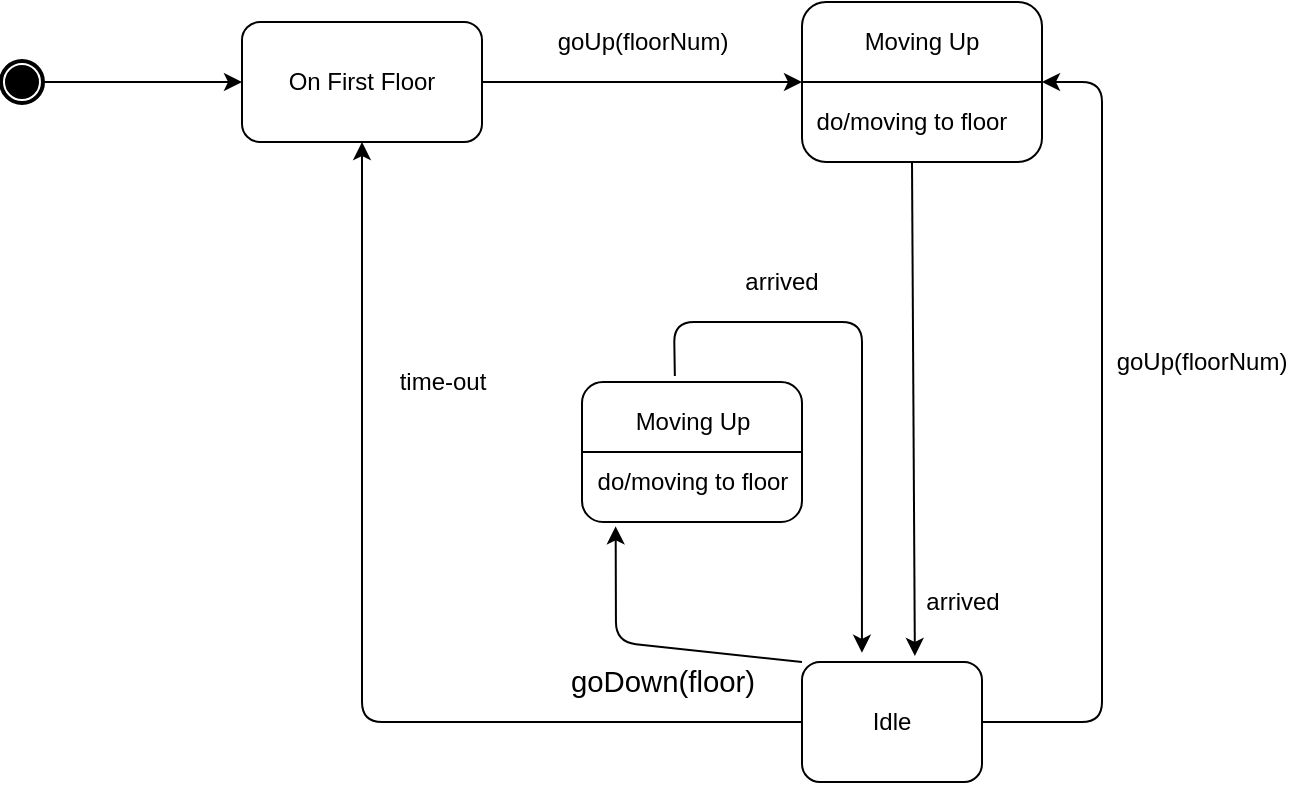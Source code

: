 <mxfile version="13.7.9" type="github"><diagram id="pIgV8y3nPW2aCSif6QQh" name="Page-1"><mxGraphModel dx="1038" dy="580" grid="1" gridSize="10" guides="1" tooltips="1" connect="1" arrows="1" fold="1" page="1" pageScale="1" pageWidth="827" pageHeight="1169" math="0" shadow="0"><root><mxCell id="0"/><mxCell id="1" parent="0"/><mxCell id="EX33DWWane1gFO224hKQ-1" value="" style="shape=mxgraph.bpmn.shape;html=1;verticalLabelPosition=bottom;labelBackgroundColor=#ffffff;verticalAlign=top;align=center;perimeter=ellipsePerimeter;outlineConnect=0;outline=end;symbol=terminate;" vertex="1" parent="1"><mxGeometry x="20" y="130" width="20" height="20" as="geometry"/></mxCell><mxCell id="EX33DWWane1gFO224hKQ-2" value="" style="endArrow=classic;html=1;exitX=1;exitY=0.5;exitDx=0;exitDy=0;" edge="1" parent="1" source="EX33DWWane1gFO224hKQ-1"><mxGeometry width="50" height="50" relative="1" as="geometry"><mxPoint x="390" y="350" as="sourcePoint"/><mxPoint x="140" y="140" as="targetPoint"/><Array as="points"/></mxGeometry></mxCell><mxCell id="EX33DWWane1gFO224hKQ-3" value="On First Floor" style="rounded=1;whiteSpace=wrap;html=1;" vertex="1" parent="1"><mxGeometry x="140" y="110" width="120" height="60" as="geometry"/></mxCell><mxCell id="EX33DWWane1gFO224hKQ-4" value="" style="endArrow=classic;html=1;exitX=1;exitY=0.5;exitDx=0;exitDy=0;" edge="1" parent="1" source="EX33DWWane1gFO224hKQ-3"><mxGeometry width="50" height="50" relative="1" as="geometry"><mxPoint x="350" y="190" as="sourcePoint"/><mxPoint x="420" y="140" as="targetPoint"/></mxGeometry></mxCell><mxCell id="EX33DWWane1gFO224hKQ-5" value="goUp(floorNum)" style="text;html=1;align=center;verticalAlign=middle;resizable=0;points=[];autosize=1;" vertex="1" parent="1"><mxGeometry x="290" y="110" width="100" height="20" as="geometry"/></mxCell><mxCell id="EX33DWWane1gFO224hKQ-6" value="" style="rounded=1;whiteSpace=wrap;html=1;" vertex="1" parent="1"><mxGeometry x="420" y="100" width="120" height="80" as="geometry"/></mxCell><mxCell id="EX33DWWane1gFO224hKQ-7" value="" style="endArrow=none;html=1;exitX=0;exitY=0.5;exitDx=0;exitDy=0;entryX=1;entryY=0.5;entryDx=0;entryDy=0;" edge="1" parent="1" source="EX33DWWane1gFO224hKQ-6" target="EX33DWWane1gFO224hKQ-6"><mxGeometry width="50" height="50" relative="1" as="geometry"><mxPoint x="390" y="350" as="sourcePoint"/><mxPoint x="440" y="300" as="targetPoint"/></mxGeometry></mxCell><mxCell id="EX33DWWane1gFO224hKQ-8" value="Moving Up" style="text;html=1;strokeColor=none;fillColor=none;align=center;verticalAlign=middle;whiteSpace=wrap;rounded=0;" vertex="1" parent="1"><mxGeometry x="450" y="110" width="60" height="20" as="geometry"/></mxCell><mxCell id="EX33DWWane1gFO224hKQ-9" value="do/moving to floor" style="text;html=1;strokeColor=none;fillColor=none;align=center;verticalAlign=middle;whiteSpace=wrap;rounded=0;" vertex="1" parent="1"><mxGeometry x="420" y="140" width="110" height="40" as="geometry"/></mxCell><mxCell id="EX33DWWane1gFO224hKQ-12" value="Idle" style="rounded=1;whiteSpace=wrap;html=1;" vertex="1" parent="1"><mxGeometry x="420" y="430" width="90" height="60" as="geometry"/></mxCell><mxCell id="EX33DWWane1gFO224hKQ-13" value="" style="endArrow=classic;html=1;exitX=0.5;exitY=1;exitDx=0;exitDy=0;entryX=0.627;entryY=-0.05;entryDx=0;entryDy=0;entryPerimeter=0;" edge="1" parent="1" source="EX33DWWane1gFO224hKQ-9" target="EX33DWWane1gFO224hKQ-12"><mxGeometry width="50" height="50" relative="1" as="geometry"><mxPoint x="460" y="300" as="sourcePoint"/><mxPoint x="510" y="250" as="targetPoint"/></mxGeometry></mxCell><mxCell id="EX33DWWane1gFO224hKQ-14" value="arrived" style="text;html=1;align=center;verticalAlign=middle;resizable=0;points=[];autosize=1;" vertex="1" parent="1"><mxGeometry x="475" y="390" width="50" height="20" as="geometry"/></mxCell><mxCell id="EX33DWWane1gFO224hKQ-15" value="" style="endArrow=classic;html=1;exitX=0;exitY=0.5;exitDx=0;exitDy=0;entryX=0.5;entryY=1;entryDx=0;entryDy=0;" edge="1" parent="1" source="EX33DWWane1gFO224hKQ-12" target="EX33DWWane1gFO224hKQ-3"><mxGeometry width="50" height="50" relative="1" as="geometry"><mxPoint x="290" y="490" as="sourcePoint"/><mxPoint x="200" y="324" as="targetPoint"/><Array as="points"><mxPoint x="200" y="460"/></Array></mxGeometry></mxCell><mxCell id="EX33DWWane1gFO224hKQ-17" value="&lt;span style=&quot;font-size: 11.0pt ; line-height: 107% ; font-family: &amp;#34;calibri&amp;#34; , sans-serif&quot;&gt;goDown(floor)&lt;/span&gt;" style="text;html=1;align=center;verticalAlign=middle;resizable=0;points=[];autosize=1;" vertex="1" parent="1"><mxGeometry x="300" y="430" width="100" height="20" as="geometry"/></mxCell><mxCell id="EX33DWWane1gFO224hKQ-18" value="time-out" style="text;html=1;align=center;verticalAlign=middle;resizable=0;points=[];autosize=1;" vertex="1" parent="1"><mxGeometry x="210" y="280" width="60" height="20" as="geometry"/></mxCell><mxCell id="EX33DWWane1gFO224hKQ-19" value="" style="rounded=1;whiteSpace=wrap;html=1;" vertex="1" parent="1"><mxGeometry x="310" y="290" width="110" height="70" as="geometry"/></mxCell><mxCell id="EX33DWWane1gFO224hKQ-20" value="" style="endArrow=none;html=1;exitX=0;exitY=0.5;exitDx=0;exitDy=0;entryX=1;entryY=0.5;entryDx=0;entryDy=0;" edge="1" parent="1" source="EX33DWWane1gFO224hKQ-19" target="EX33DWWane1gFO224hKQ-19"><mxGeometry width="50" height="50" relative="1" as="geometry"><mxPoint x="390" y="330" as="sourcePoint"/><mxPoint x="440" y="280" as="targetPoint"/></mxGeometry></mxCell><mxCell id="EX33DWWane1gFO224hKQ-21" value="Moving Up" style="text;html=1;strokeColor=none;fillColor=none;align=center;verticalAlign=middle;whiteSpace=wrap;rounded=0;" vertex="1" parent="1"><mxGeometry x="332.5" y="300" width="65" height="20" as="geometry"/></mxCell><mxCell id="EX33DWWane1gFO224hKQ-22" value="do/moving to floor" style="text;html=1;strokeColor=none;fillColor=none;align=center;verticalAlign=middle;whiteSpace=wrap;rounded=0;" vertex="1" parent="1"><mxGeometry x="312.5" y="330" width="105" height="20" as="geometry"/></mxCell><mxCell id="EX33DWWane1gFO224hKQ-23" value="" style="endArrow=classic;html=1;exitX=0;exitY=0;exitDx=0;exitDy=0;entryX=0.153;entryY=1.031;entryDx=0;entryDy=0;entryPerimeter=0;" edge="1" parent="1" source="EX33DWWane1gFO224hKQ-12" target="EX33DWWane1gFO224hKQ-19"><mxGeometry width="50" height="50" relative="1" as="geometry"><mxPoint x="390" y="430" as="sourcePoint"/><mxPoint x="440" y="380" as="targetPoint"/><Array as="points"><mxPoint x="327" y="420"/></Array></mxGeometry></mxCell><mxCell id="EX33DWWane1gFO224hKQ-24" value="" style="endArrow=classic;html=1;exitX=0.422;exitY=-0.043;exitDx=0;exitDy=0;exitPerimeter=0;entryX=0.333;entryY=-0.077;entryDx=0;entryDy=0;entryPerimeter=0;" edge="1" parent="1" source="EX33DWWane1gFO224hKQ-19" target="EX33DWWane1gFO224hKQ-12"><mxGeometry width="50" height="50" relative="1" as="geometry"><mxPoint x="310" y="260" as="sourcePoint"/><mxPoint x="390" y="220" as="targetPoint"/><Array as="points"><mxPoint x="356" y="260"/><mxPoint x="450" y="260"/></Array></mxGeometry></mxCell><mxCell id="EX33DWWane1gFO224hKQ-25" value="arrived" style="text;html=1;strokeColor=none;fillColor=none;align=center;verticalAlign=middle;whiteSpace=wrap;rounded=0;" vertex="1" parent="1"><mxGeometry x="390" y="230" width="40" height="20" as="geometry"/></mxCell><mxCell id="EX33DWWane1gFO224hKQ-26" value="goUp(floorNum)" style="text;html=1;strokeColor=none;fillColor=none;align=center;verticalAlign=middle;whiteSpace=wrap;rounded=0;" vertex="1" parent="1"><mxGeometry x="600" y="270" width="40" height="20" as="geometry"/></mxCell><mxCell id="EX33DWWane1gFO224hKQ-27" value="" style="endArrow=none;html=1;exitX=1;exitY=0.5;exitDx=0;exitDy=0;" edge="1" parent="1" source="EX33DWWane1gFO224hKQ-12"><mxGeometry width="50" height="50" relative="1" as="geometry"><mxPoint x="600" y="470" as="sourcePoint"/><mxPoint x="570" y="270" as="targetPoint"/><Array as="points"><mxPoint x="570" y="460"/></Array></mxGeometry></mxCell><mxCell id="EX33DWWane1gFO224hKQ-28" value="" style="endArrow=classic;html=1;" edge="1" parent="1"><mxGeometry width="50" height="50" relative="1" as="geometry"><mxPoint x="570" y="270" as="sourcePoint"/><mxPoint x="540" y="140" as="targetPoint"/><Array as="points"><mxPoint x="570" y="140"/></Array></mxGeometry></mxCell></root></mxGraphModel></diagram></mxfile>